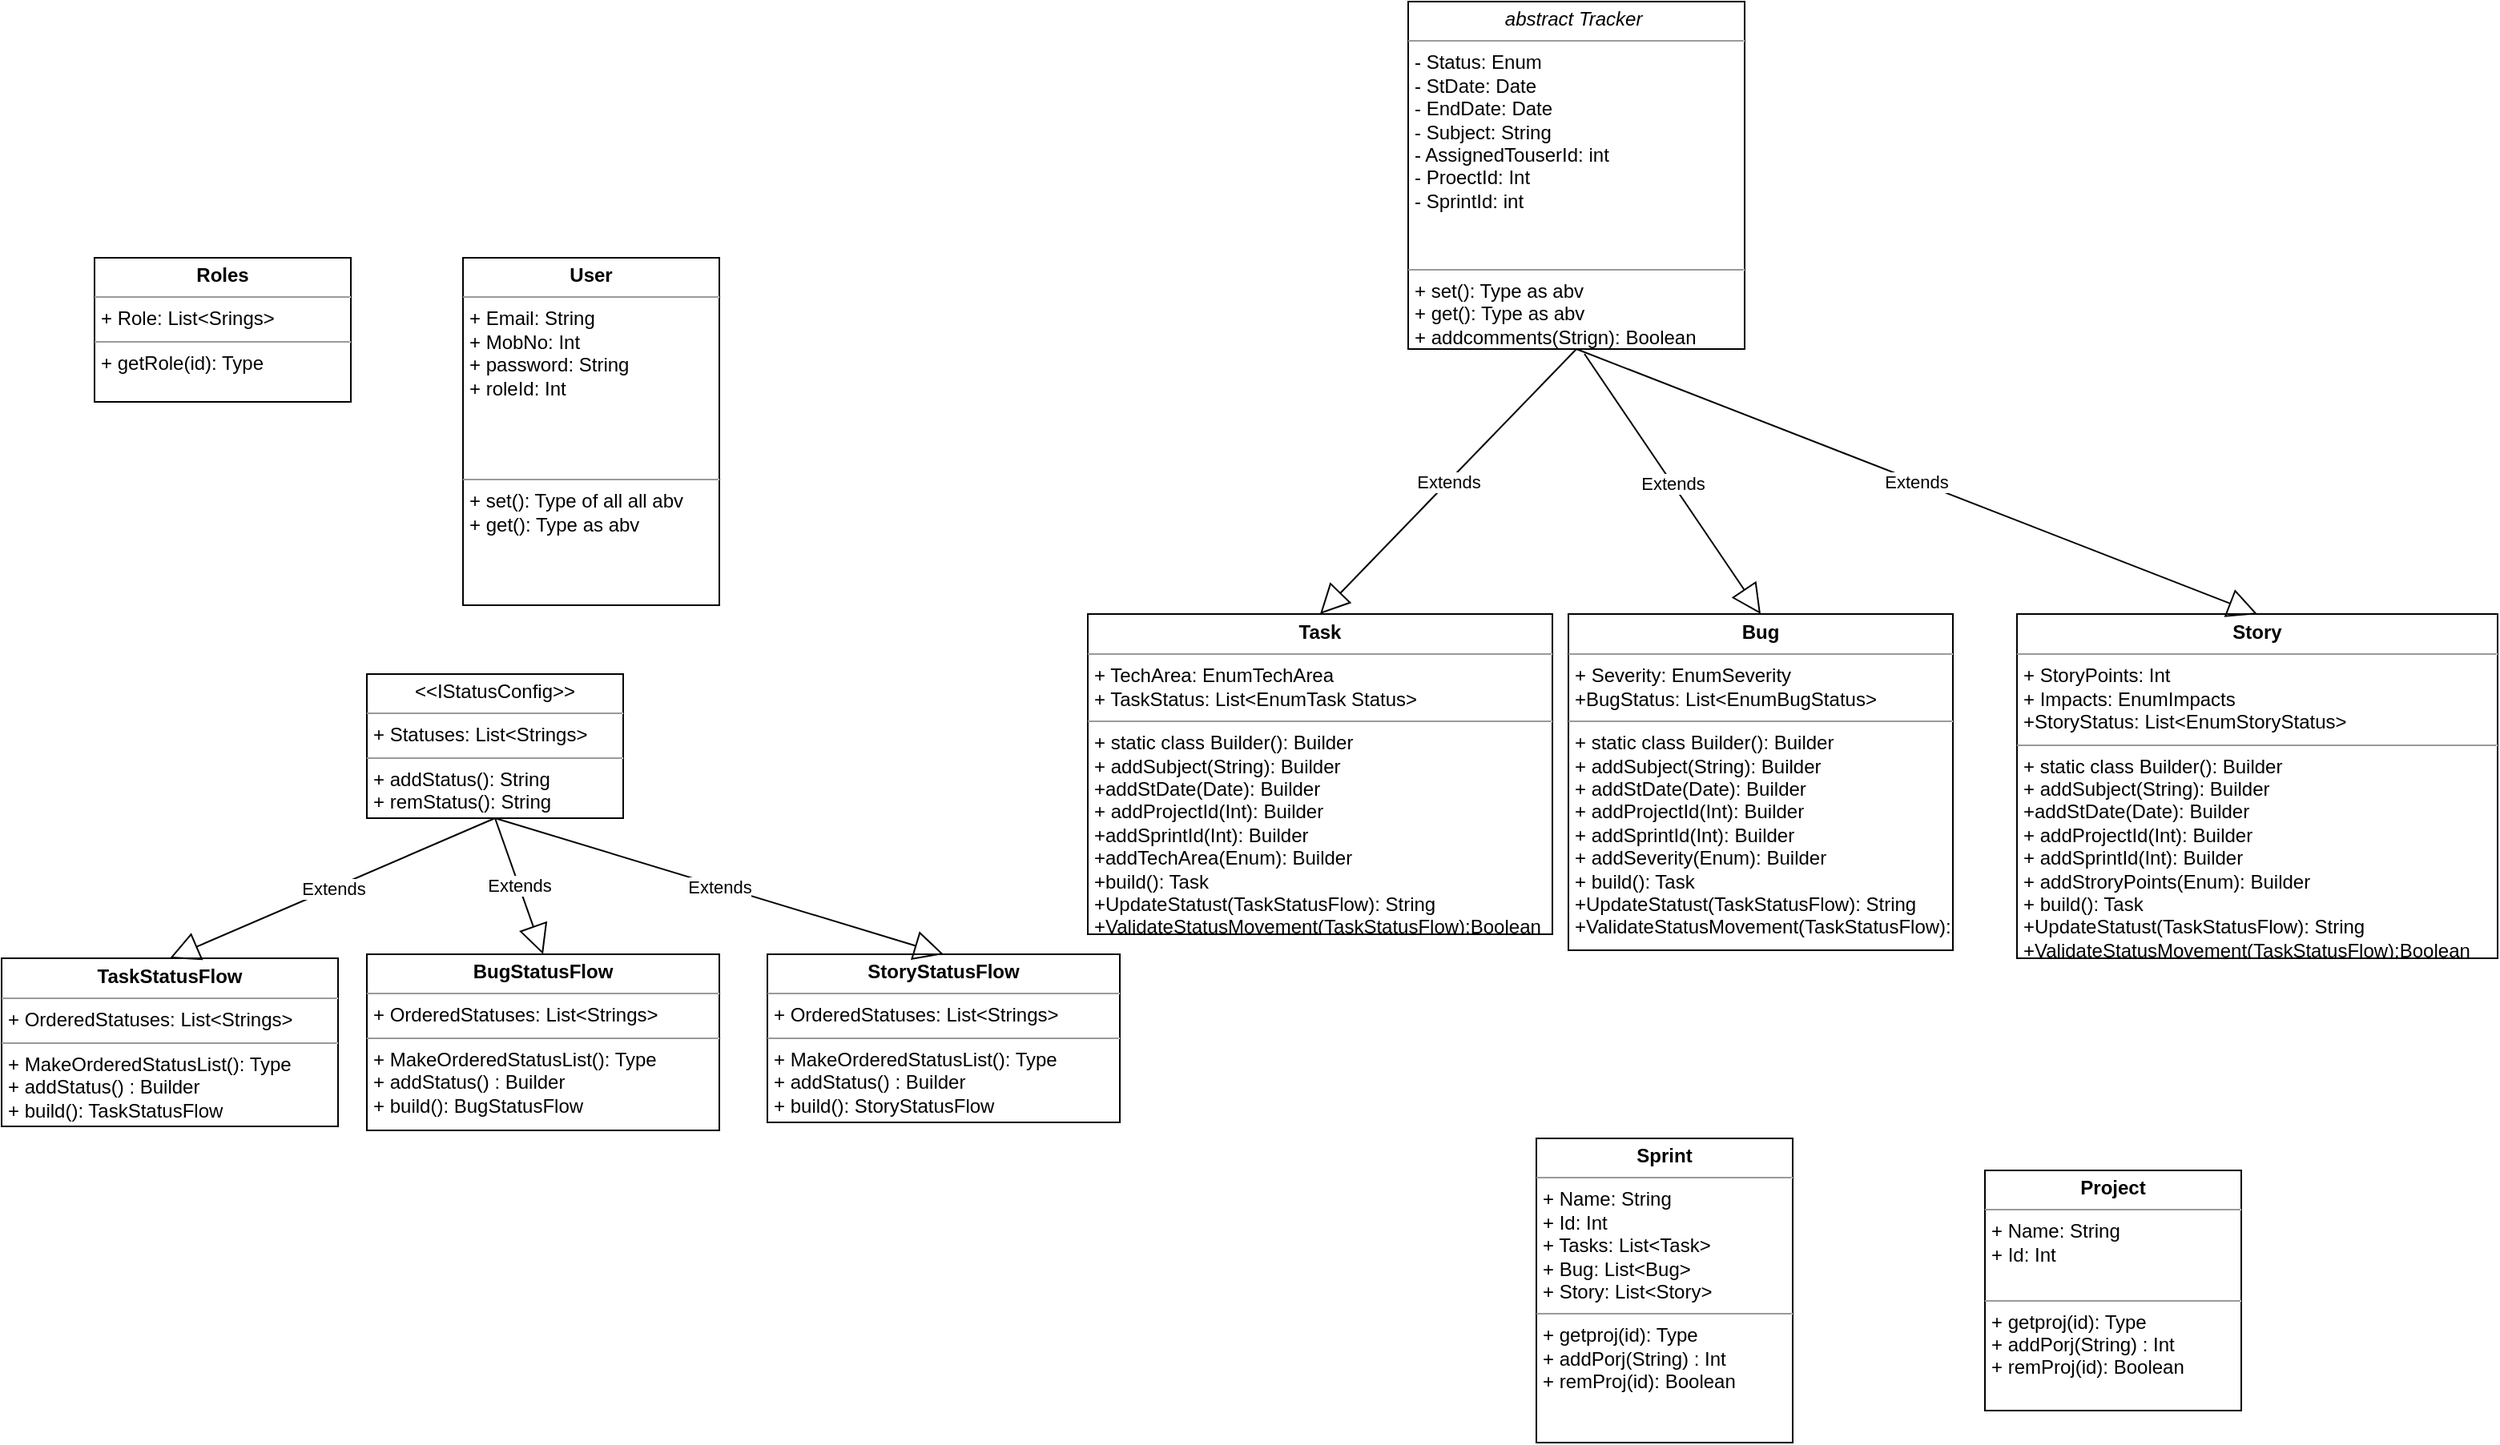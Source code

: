 <mxfile version="15.3.0" type="github">
  <diagram id="C5RBs43oDa-KdzZeNtuy" name="Page-1">
    <mxGraphModel dx="1863" dy="1631" grid="1" gridSize="10" guides="1" tooltips="1" connect="1" arrows="1" fold="1" page="1" pageScale="1" pageWidth="827" pageHeight="1169" math="0" shadow="0">
      <root>
        <mxCell id="WIyWlLk6GJQsqaUBKTNV-0" />
        <mxCell id="WIyWlLk6GJQsqaUBKTNV-1" parent="WIyWlLk6GJQsqaUBKTNV-0" />
        <mxCell id="BgAp-Sz3UO72fnqLtICU-1" value="&lt;p style=&quot;margin: 0px ; margin-top: 4px ; text-align: center&quot;&gt;&lt;i&gt;abstract Tracker&amp;nbsp;&lt;/i&gt;&lt;/p&gt;&lt;hr size=&quot;1&quot;&gt;&lt;p style=&quot;margin: 0px ; margin-left: 4px&quot;&gt;- Status: Enum&lt;/p&gt;&lt;p style=&quot;margin: 0px ; margin-left: 4px&quot;&gt;- StDate: Date&lt;/p&gt;&lt;p style=&quot;margin: 0px ; margin-left: 4px&quot;&gt;- EndDate: Date&lt;/p&gt;&lt;p style=&quot;margin: 0px ; margin-left: 4px&quot;&gt;- Subject: String&lt;/p&gt;&lt;p style=&quot;margin: 0px ; margin-left: 4px&quot;&gt;- AssignedTouserId: int&lt;/p&gt;&lt;p style=&quot;margin: 0px ; margin-left: 4px&quot;&gt;- ProectId: Int&lt;/p&gt;&lt;p style=&quot;margin: 0px ; margin-left: 4px&quot;&gt;- SprintId: int&lt;/p&gt;&lt;p style=&quot;margin: 0px ; margin-left: 4px&quot;&gt;&lt;br&gt;&lt;/p&gt;&lt;p style=&quot;margin: 0px ; margin-left: 4px&quot;&gt;&lt;br&gt;&lt;/p&gt;&lt;hr size=&quot;1&quot;&gt;&lt;p style=&quot;margin: 0px ; margin-left: 4px&quot;&gt;+ set(): Type as abv&lt;/p&gt;&lt;p style=&quot;margin: 0px ; margin-left: 4px&quot;&gt;+ get(): Type as abv&lt;/p&gt;&lt;p style=&quot;margin: 0px ; margin-left: 4px&quot;&gt;+ addcomments(Strign): Boolean&lt;/p&gt;&lt;p style=&quot;margin: 0px ; margin-left: 4px&quot;&gt;&lt;br&gt;&lt;/p&gt;" style="verticalAlign=top;align=left;overflow=fill;fontSize=12;fontFamily=Helvetica;html=1;" vertex="1" parent="WIyWlLk6GJQsqaUBKTNV-1">
          <mxGeometry x="360" y="-110" width="210" height="217" as="geometry" />
        </mxCell>
        <mxCell id="BgAp-Sz3UO72fnqLtICU-2" value="&lt;p style=&quot;margin: 0px ; margin-top: 4px ; text-align: center&quot;&gt;&lt;b&gt;Task&lt;/b&gt;&lt;/p&gt;&lt;hr size=&quot;1&quot;&gt;&lt;p style=&quot;margin: 0px ; margin-left: 4px&quot;&gt;+ TechArea: EnumTechArea&lt;/p&gt;&lt;p style=&quot;margin: 0px ; margin-left: 4px&quot;&gt;+ TaskStatus: List&amp;lt;EnumTask Status&amp;gt;&lt;/p&gt;&lt;hr size=&quot;1&quot;&gt;&lt;p style=&quot;margin: 0px ; margin-left: 4px&quot;&gt;+ static class Builder(): Builder&lt;/p&gt;&lt;p style=&quot;margin: 0px ; margin-left: 4px&quot;&gt;+ addSubject(String): Builder&lt;/p&gt;&lt;p style=&quot;margin: 0px ; margin-left: 4px&quot;&gt;+addStDate(Date): Builder&lt;/p&gt;&lt;p style=&quot;margin: 0px ; margin-left: 4px&quot;&gt;+ addProjectId(Int): Builder&lt;/p&gt;&lt;p style=&quot;margin: 0px ; margin-left: 4px&quot;&gt;+addSprintId(Int): Builder&lt;/p&gt;&lt;p style=&quot;margin: 0px ; margin-left: 4px&quot;&gt;+addTechArea(Enum): Builder&lt;/p&gt;&lt;p style=&quot;margin: 0px ; margin-left: 4px&quot;&gt;+build(): Task&lt;/p&gt;&lt;p style=&quot;margin: 0px ; margin-left: 4px&quot;&gt;+UpdateStatust(TaskStatusFlow): String&lt;/p&gt;&lt;p style=&quot;margin: 0px ; margin-left: 4px&quot;&gt;+ValidateStatusMovement(TaskStatusFlow):Boolean&lt;/p&gt;" style="verticalAlign=top;align=left;overflow=fill;fontSize=12;fontFamily=Helvetica;html=1;" vertex="1" parent="WIyWlLk6GJQsqaUBKTNV-1">
          <mxGeometry x="160" y="272.5" width="290" height="200" as="geometry" />
        </mxCell>
        <mxCell id="BgAp-Sz3UO72fnqLtICU-4" value="&lt;p style=&quot;margin: 0px ; margin-top: 4px ; text-align: center&quot;&gt;&lt;b&gt;Story&lt;/b&gt;&lt;/p&gt;&lt;hr size=&quot;1&quot;&gt;&lt;p style=&quot;margin: 0px ; margin-left: 4px&quot;&gt;+ StoryPoints: Int&lt;/p&gt;&lt;p style=&quot;margin: 0px ; margin-left: 4px&quot;&gt;+ Impacts: EnumImpacts&lt;/p&gt;&lt;p style=&quot;margin: 0px ; margin-left: 4px&quot;&gt;+StoryStatus: List&amp;lt;EnumStoryStatus&amp;gt;&lt;/p&gt;&lt;hr size=&quot;1&quot;&gt;&lt;p style=&quot;margin: 0px ; margin-left: 4px&quot;&gt;+&amp;nbsp;&lt;span&gt;static class Builder(): Builder&lt;/span&gt;&lt;/p&gt;&lt;p style=&quot;margin: 0px 0px 0px 4px&quot;&gt;+ addSubject(String): Builder&lt;/p&gt;&lt;p style=&quot;margin: 0px 0px 0px 4px&quot;&gt;+addStDate(Date): Builder&lt;/p&gt;&lt;p style=&quot;margin: 0px 0px 0px 4px&quot;&gt;+ addProjectId(Int): Builder&lt;/p&gt;&lt;p style=&quot;margin: 0px 0px 0px 4px&quot;&gt;+ addSprintId(Int): Builder&lt;/p&gt;&lt;p style=&quot;margin: 0px 0px 0px 4px&quot;&gt;+ addStroryPoints(Enum): Builder&lt;/p&gt;&lt;p style=&quot;margin: 0px 0px 0px 4px&quot;&gt;+ build(): Task&lt;/p&gt;&lt;p style=&quot;margin: 0px 0px 0px 4px&quot;&gt;+UpdateStatust(TaskStatusFlow): String&lt;/p&gt;&lt;p style=&quot;margin: 0px 0px 0px 4px&quot;&gt;+ValidateStatusMovement(TaskStatusFlow):Boolean&lt;/p&gt;" style="verticalAlign=top;align=left;overflow=fill;fontSize=12;fontFamily=Helvetica;html=1;" vertex="1" parent="WIyWlLk6GJQsqaUBKTNV-1">
          <mxGeometry x="740" y="272.5" width="300" height="215" as="geometry" />
        </mxCell>
        <mxCell id="BgAp-Sz3UO72fnqLtICU-6" value="&lt;p style=&quot;margin: 0px ; margin-top: 4px ; text-align: center&quot;&gt;&lt;b&gt;User&lt;/b&gt;&lt;/p&gt;&lt;hr size=&quot;1&quot;&gt;&lt;p style=&quot;margin: 0px ; margin-left: 4px&quot;&gt;+ Email: String&lt;/p&gt;&lt;p style=&quot;margin: 0px ; margin-left: 4px&quot;&gt;+ MobNo: Int&lt;/p&gt;&lt;p style=&quot;margin: 0px ; margin-left: 4px&quot;&gt;+ password: String&lt;/p&gt;&lt;p style=&quot;margin: 0px ; margin-left: 4px&quot;&gt;+ roleId: Int&lt;/p&gt;&lt;p style=&quot;margin: 0px ; margin-left: 4px&quot;&gt;&lt;br&gt;&lt;/p&gt;&lt;p style=&quot;margin: 0px ; margin-left: 4px&quot;&gt;&lt;br&gt;&lt;/p&gt;&lt;p style=&quot;margin: 0px ; margin-left: 4px&quot;&gt;&lt;br&gt;&lt;/p&gt;&lt;hr size=&quot;1&quot;&gt;&lt;p style=&quot;margin: 0px ; margin-left: 4px&quot;&gt;+ set(): Type of all all abv&lt;/p&gt;&lt;p style=&quot;margin: 0px ; margin-left: 4px&quot;&gt;+ get(): Type as abv&lt;/p&gt;" style="verticalAlign=top;align=left;overflow=fill;fontSize=12;fontFamily=Helvetica;html=1;" vertex="1" parent="WIyWlLk6GJQsqaUBKTNV-1">
          <mxGeometry x="-230" y="50" width="160" height="217" as="geometry" />
        </mxCell>
        <mxCell id="BgAp-Sz3UO72fnqLtICU-7" value="&lt;p style=&quot;margin: 0px ; margin-top: 4px ; text-align: center&quot;&gt;&lt;b&gt;Roles&lt;/b&gt;&lt;/p&gt;&lt;hr size=&quot;1&quot;&gt;&lt;p style=&quot;margin: 0px ; margin-left: 4px&quot;&gt;+ Role: List&amp;lt;Srings&amp;gt;&lt;/p&gt;&lt;hr size=&quot;1&quot;&gt;&lt;p style=&quot;margin: 0px ; margin-left: 4px&quot;&gt;+ getRole(id): Type&lt;/p&gt;" style="verticalAlign=top;align=left;overflow=fill;fontSize=12;fontFamily=Helvetica;html=1;" vertex="1" parent="WIyWlLk6GJQsqaUBKTNV-1">
          <mxGeometry x="-460" y="50" width="160" height="90" as="geometry" />
        </mxCell>
        <mxCell id="BgAp-Sz3UO72fnqLtICU-8" value="&lt;p style=&quot;margin: 0px ; margin-top: 4px ; text-align: center&quot;&gt;&lt;b&gt;Bug&lt;/b&gt;&lt;/p&gt;&lt;hr size=&quot;1&quot;&gt;&lt;p style=&quot;margin: 0px ; margin-left: 4px&quot;&gt;+ Severity: EnumSeverity&lt;/p&gt;&lt;p style=&quot;margin: 0px ; margin-left: 4px&quot;&gt;+BugStatus: List&amp;lt;EnumBugStatus&amp;gt;&lt;/p&gt;&lt;hr size=&quot;1&quot;&gt;&lt;p style=&quot;margin: 0px ; margin-left: 4px&quot;&gt;&lt;span&gt;+ static class Builder(): Builder&lt;/span&gt;&lt;/p&gt;&lt;p style=&quot;margin: 0px 0px 0px 4px&quot;&gt;+ addSubject(String): Builder&lt;/p&gt;&lt;p style=&quot;margin: 0px 0px 0px 4px&quot;&gt;+ addStDate(Date): Builder&lt;/p&gt;&lt;p style=&quot;margin: 0px 0px 0px 4px&quot;&gt;+ addProjectId(Int): Builder&lt;/p&gt;&lt;p style=&quot;margin: 0px 0px 0px 4px&quot;&gt;+ addSprintId(Int): Builder&lt;/p&gt;&lt;p style=&quot;margin: 0px 0px 0px 4px&quot;&gt;+ addSeverity(Enum): Builder&lt;/p&gt;&lt;p style=&quot;margin: 0px 0px 0px 4px&quot;&gt;+ build(): Task&lt;/p&gt;&lt;p style=&quot;margin: 0px 0px 0px 4px&quot;&gt;+UpdateStatust(TaskStatusFlow): String&lt;/p&gt;&lt;p style=&quot;margin: 0px 0px 0px 4px&quot;&gt;+ValidateStatusMovement(TaskStatusFlow):Boolean&lt;/p&gt;" style="verticalAlign=top;align=left;overflow=fill;fontSize=12;fontFamily=Helvetica;html=1;" vertex="1" parent="WIyWlLk6GJQsqaUBKTNV-1">
          <mxGeometry x="460" y="272.5" width="240" height="210" as="geometry" />
        </mxCell>
        <mxCell id="BgAp-Sz3UO72fnqLtICU-10" value="&lt;p style=&quot;margin: 0px ; margin-top: 4px ; text-align: center&quot;&gt;&amp;lt;&amp;lt;IStatusConfig&amp;gt;&amp;gt;&lt;/p&gt;&lt;hr size=&quot;1&quot;&gt;&lt;p style=&quot;margin: 0px ; margin-left: 4px&quot;&gt;+ Statuses: List&amp;lt;Strings&amp;gt;&lt;/p&gt;&lt;hr size=&quot;1&quot;&gt;&lt;p style=&quot;margin: 0px ; margin-left: 4px&quot;&gt;+ addStatus(): String&lt;/p&gt;&lt;p style=&quot;margin: 0px ; margin-left: 4px&quot;&gt;+ remStatus(): String&lt;br&gt;&lt;/p&gt;" style="verticalAlign=top;align=left;overflow=fill;fontSize=12;fontFamily=Helvetica;html=1;" vertex="1" parent="WIyWlLk6GJQsqaUBKTNV-1">
          <mxGeometry x="-290" y="310" width="160" height="90" as="geometry" />
        </mxCell>
        <mxCell id="BgAp-Sz3UO72fnqLtICU-11" value="&lt;p style=&quot;margin: 0px ; margin-top: 4px ; text-align: center&quot;&gt;&lt;b&gt;TaskStatusFlow&lt;/b&gt;&lt;/p&gt;&lt;hr size=&quot;1&quot;&gt;&lt;p style=&quot;margin: 0px ; margin-left: 4px&quot;&gt;+ OrderedStatuses: List&amp;lt;Strings&amp;gt;&lt;/p&gt;&lt;hr size=&quot;1&quot;&gt;&lt;p style=&quot;margin: 0px ; margin-left: 4px&quot;&gt;+ MakeOrderedStatusList(): Type&lt;/p&gt;&lt;p style=&quot;margin: 0px ; margin-left: 4px&quot;&gt;+ addStatus() : Builder&lt;/p&gt;&lt;p style=&quot;margin: 0px ; margin-left: 4px&quot;&gt;+ build(): TaskStatusFlow&lt;/p&gt;&lt;p style=&quot;margin: 0px ; margin-left: 4px&quot;&gt;&lt;br&gt;&lt;/p&gt;" style="verticalAlign=top;align=left;overflow=fill;fontSize=12;fontFamily=Helvetica;html=1;" vertex="1" parent="WIyWlLk6GJQsqaUBKTNV-1">
          <mxGeometry x="-518" y="487.5" width="210" height="105" as="geometry" />
        </mxCell>
        <mxCell id="BgAp-Sz3UO72fnqLtICU-12" value="&lt;p style=&quot;margin: 0px ; margin-top: 4px ; text-align: center&quot;&gt;&lt;b&gt;BugStatusFlow&lt;/b&gt;&lt;/p&gt;&lt;hr size=&quot;1&quot;&gt;&lt;p style=&quot;margin: 0px ; margin-left: 4px&quot;&gt;+ OrderedStatuses: List&amp;lt;Strings&amp;gt;&lt;/p&gt;&lt;hr size=&quot;1&quot;&gt;&lt;p style=&quot;margin: 0px ; margin-left: 4px&quot;&gt;+ MakeOrderedStatusList(): Type&lt;/p&gt;&lt;p style=&quot;margin: 0px 0px 0px 4px&quot;&gt;+ addStatus() : Builder&lt;/p&gt;&lt;p style=&quot;margin: 0px 0px 0px 4px&quot;&gt;+ build(): BugStatusFlow&lt;/p&gt;&lt;p style=&quot;margin: 0px ; margin-left: 4px&quot;&gt;&lt;br&gt;&lt;/p&gt;" style="verticalAlign=top;align=left;overflow=fill;fontSize=12;fontFamily=Helvetica;html=1;" vertex="1" parent="WIyWlLk6GJQsqaUBKTNV-1">
          <mxGeometry x="-290" y="485" width="220" height="110" as="geometry" />
        </mxCell>
        <mxCell id="BgAp-Sz3UO72fnqLtICU-13" value="&lt;p style=&quot;margin: 0px ; margin-top: 4px ; text-align: center&quot;&gt;&lt;b&gt;StoryStatusFlow&lt;/b&gt;&lt;/p&gt;&lt;hr size=&quot;1&quot;&gt;&lt;p style=&quot;margin: 0px ; margin-left: 4px&quot;&gt;+ OrderedStatuses: List&amp;lt;Strings&amp;gt;&lt;/p&gt;&lt;hr size=&quot;1&quot;&gt;&lt;p style=&quot;margin: 0px ; margin-left: 4px&quot;&gt;+ MakeOrderedStatusList(): Type&lt;/p&gt;&lt;p style=&quot;margin: 0px 0px 0px 4px&quot;&gt;+ addStatus() : Builder&lt;/p&gt;&lt;p style=&quot;margin: 0px 0px 0px 4px&quot;&gt;+ build(): StoryStatusFlow&lt;/p&gt;&lt;p style=&quot;margin: 0px ; margin-left: 4px&quot;&gt;&lt;br&gt;&lt;/p&gt;" style="verticalAlign=top;align=left;overflow=fill;fontSize=12;fontFamily=Helvetica;html=1;" vertex="1" parent="WIyWlLk6GJQsqaUBKTNV-1">
          <mxGeometry x="-40" y="485" width="220" height="105" as="geometry" />
        </mxCell>
        <mxCell id="BgAp-Sz3UO72fnqLtICU-14" value="Extends" style="endArrow=block;endSize=16;endFill=0;html=1;exitX=0.5;exitY=1;exitDx=0;exitDy=0;entryX=0.5;entryY=0;entryDx=0;entryDy=0;" edge="1" parent="WIyWlLk6GJQsqaUBKTNV-1" source="BgAp-Sz3UO72fnqLtICU-10" target="BgAp-Sz3UO72fnqLtICU-11">
          <mxGeometry width="160" relative="1" as="geometry">
            <mxPoint x="-130" y="450" as="sourcePoint" />
            <mxPoint x="30" y="450" as="targetPoint" />
          </mxGeometry>
        </mxCell>
        <mxCell id="BgAp-Sz3UO72fnqLtICU-15" value="Extends" style="endArrow=block;endSize=16;endFill=0;html=1;entryX=0.5;entryY=0;entryDx=0;entryDy=0;" edge="1" parent="WIyWlLk6GJQsqaUBKTNV-1" target="BgAp-Sz3UO72fnqLtICU-12">
          <mxGeometry width="160" relative="1" as="geometry">
            <mxPoint x="-210" y="400" as="sourcePoint" />
            <mxPoint x="-403" y="497.5" as="targetPoint" />
          </mxGeometry>
        </mxCell>
        <mxCell id="BgAp-Sz3UO72fnqLtICU-16" value="Extends" style="endArrow=block;endSize=16;endFill=0;html=1;entryX=0.5;entryY=0;entryDx=0;entryDy=0;exitX=0.5;exitY=1;exitDx=0;exitDy=0;" edge="1" parent="WIyWlLk6GJQsqaUBKTNV-1" source="BgAp-Sz3UO72fnqLtICU-10" target="BgAp-Sz3UO72fnqLtICU-13">
          <mxGeometry width="160" relative="1" as="geometry">
            <mxPoint x="-200" y="410" as="sourcePoint" />
            <mxPoint x="-170" y="495" as="targetPoint" />
          </mxGeometry>
        </mxCell>
        <mxCell id="BgAp-Sz3UO72fnqLtICU-17" value="Extends" style="endArrow=block;endSize=16;endFill=0;html=1;exitX=0.5;exitY=1;exitDx=0;exitDy=0;entryX=0.5;entryY=0;entryDx=0;entryDy=0;" edge="1" parent="WIyWlLk6GJQsqaUBKTNV-1" source="BgAp-Sz3UO72fnqLtICU-1" target="BgAp-Sz3UO72fnqLtICU-2">
          <mxGeometry width="160" relative="1" as="geometry">
            <mxPoint x="460" y="110" as="sourcePoint" />
            <mxPoint x="670" y="240" as="targetPoint" />
          </mxGeometry>
        </mxCell>
        <mxCell id="BgAp-Sz3UO72fnqLtICU-18" value="Extends" style="endArrow=block;endSize=16;endFill=0;html=1;exitX=0.5;exitY=1;exitDx=0;exitDy=0;entryX=0.5;entryY=0;entryDx=0;entryDy=0;" edge="1" parent="WIyWlLk6GJQsqaUBKTNV-1" target="BgAp-Sz3UO72fnqLtICU-8">
          <mxGeometry width="160" relative="1" as="geometry">
            <mxPoint x="470" y="110" as="sourcePoint" />
            <mxPoint x="315" y="282.5" as="targetPoint" />
          </mxGeometry>
        </mxCell>
        <mxCell id="BgAp-Sz3UO72fnqLtICU-19" value="Extends" style="endArrow=block;endSize=16;endFill=0;html=1;exitX=0.5;exitY=1;exitDx=0;exitDy=0;entryX=0.5;entryY=0;entryDx=0;entryDy=0;" edge="1" parent="WIyWlLk6GJQsqaUBKTNV-1" source="BgAp-Sz3UO72fnqLtICU-1" target="BgAp-Sz3UO72fnqLtICU-4">
          <mxGeometry width="160" relative="1" as="geometry">
            <mxPoint x="470" y="110" as="sourcePoint" />
            <mxPoint x="325" y="292.5" as="targetPoint" />
          </mxGeometry>
        </mxCell>
        <mxCell id="BgAp-Sz3UO72fnqLtICU-20" value="&lt;p style=&quot;margin: 0px ; margin-top: 4px ; text-align: center&quot;&gt;&lt;b&gt;Project&lt;/b&gt;&lt;/p&gt;&lt;hr size=&quot;1&quot;&gt;&lt;p style=&quot;margin: 0px ; margin-left: 4px&quot;&gt;+ Name: String&lt;/p&gt;&lt;p style=&quot;margin: 0px ; margin-left: 4px&quot;&gt;+ Id: Int&lt;/p&gt;&lt;p style=&quot;margin: 0px ; margin-left: 4px&quot;&gt;&lt;br&gt;&lt;/p&gt;&lt;hr size=&quot;1&quot;&gt;&lt;p style=&quot;margin: 0px ; margin-left: 4px&quot;&gt;+ getproj(id): Type&lt;/p&gt;&lt;p style=&quot;margin: 0px ; margin-left: 4px&quot;&gt;+ addPorj(String) : Int&lt;/p&gt;&lt;p style=&quot;margin: 0px ; margin-left: 4px&quot;&gt;+ remProj(id): Boolean&lt;/p&gt;" style="verticalAlign=top;align=left;overflow=fill;fontSize=12;fontFamily=Helvetica;html=1;" vertex="1" parent="WIyWlLk6GJQsqaUBKTNV-1">
          <mxGeometry x="720" y="620" width="160" height="150" as="geometry" />
        </mxCell>
        <mxCell id="BgAp-Sz3UO72fnqLtICU-21" value="&lt;p style=&quot;margin: 0px ; margin-top: 4px ; text-align: center&quot;&gt;&lt;b&gt;Sprint&lt;/b&gt;&lt;/p&gt;&lt;hr size=&quot;1&quot;&gt;&lt;p style=&quot;margin: 0px ; margin-left: 4px&quot;&gt;+ Name: String&lt;/p&gt;&lt;p style=&quot;margin: 0px ; margin-left: 4px&quot;&gt;+ Id: Int&lt;/p&gt;&lt;p style=&quot;margin: 0px ; margin-left: 4px&quot;&gt;+ Tasks: List&amp;lt;Task&amp;gt;&lt;/p&gt;&lt;p style=&quot;margin: 0px ; margin-left: 4px&quot;&gt;+ Bug: List&amp;lt;Bug&amp;gt;&lt;br&gt;&lt;/p&gt;&lt;p style=&quot;margin: 0px ; margin-left: 4px&quot;&gt;+ Story: List&amp;lt;Story&amp;gt;&lt;br&gt;&lt;/p&gt;&lt;hr size=&quot;1&quot;&gt;&lt;p style=&quot;margin: 0px ; margin-left: 4px&quot;&gt;+ getproj(id): Type&lt;/p&gt;&lt;p style=&quot;margin: 0px ; margin-left: 4px&quot;&gt;+ addPorj(String) : Int&lt;/p&gt;&lt;p style=&quot;margin: 0px ; margin-left: 4px&quot;&gt;+ remProj(id): Boolean&lt;/p&gt;" style="verticalAlign=top;align=left;overflow=fill;fontSize=12;fontFamily=Helvetica;html=1;" vertex="1" parent="WIyWlLk6GJQsqaUBKTNV-1">
          <mxGeometry x="440" y="600" width="160" height="190" as="geometry" />
        </mxCell>
      </root>
    </mxGraphModel>
  </diagram>
</mxfile>
